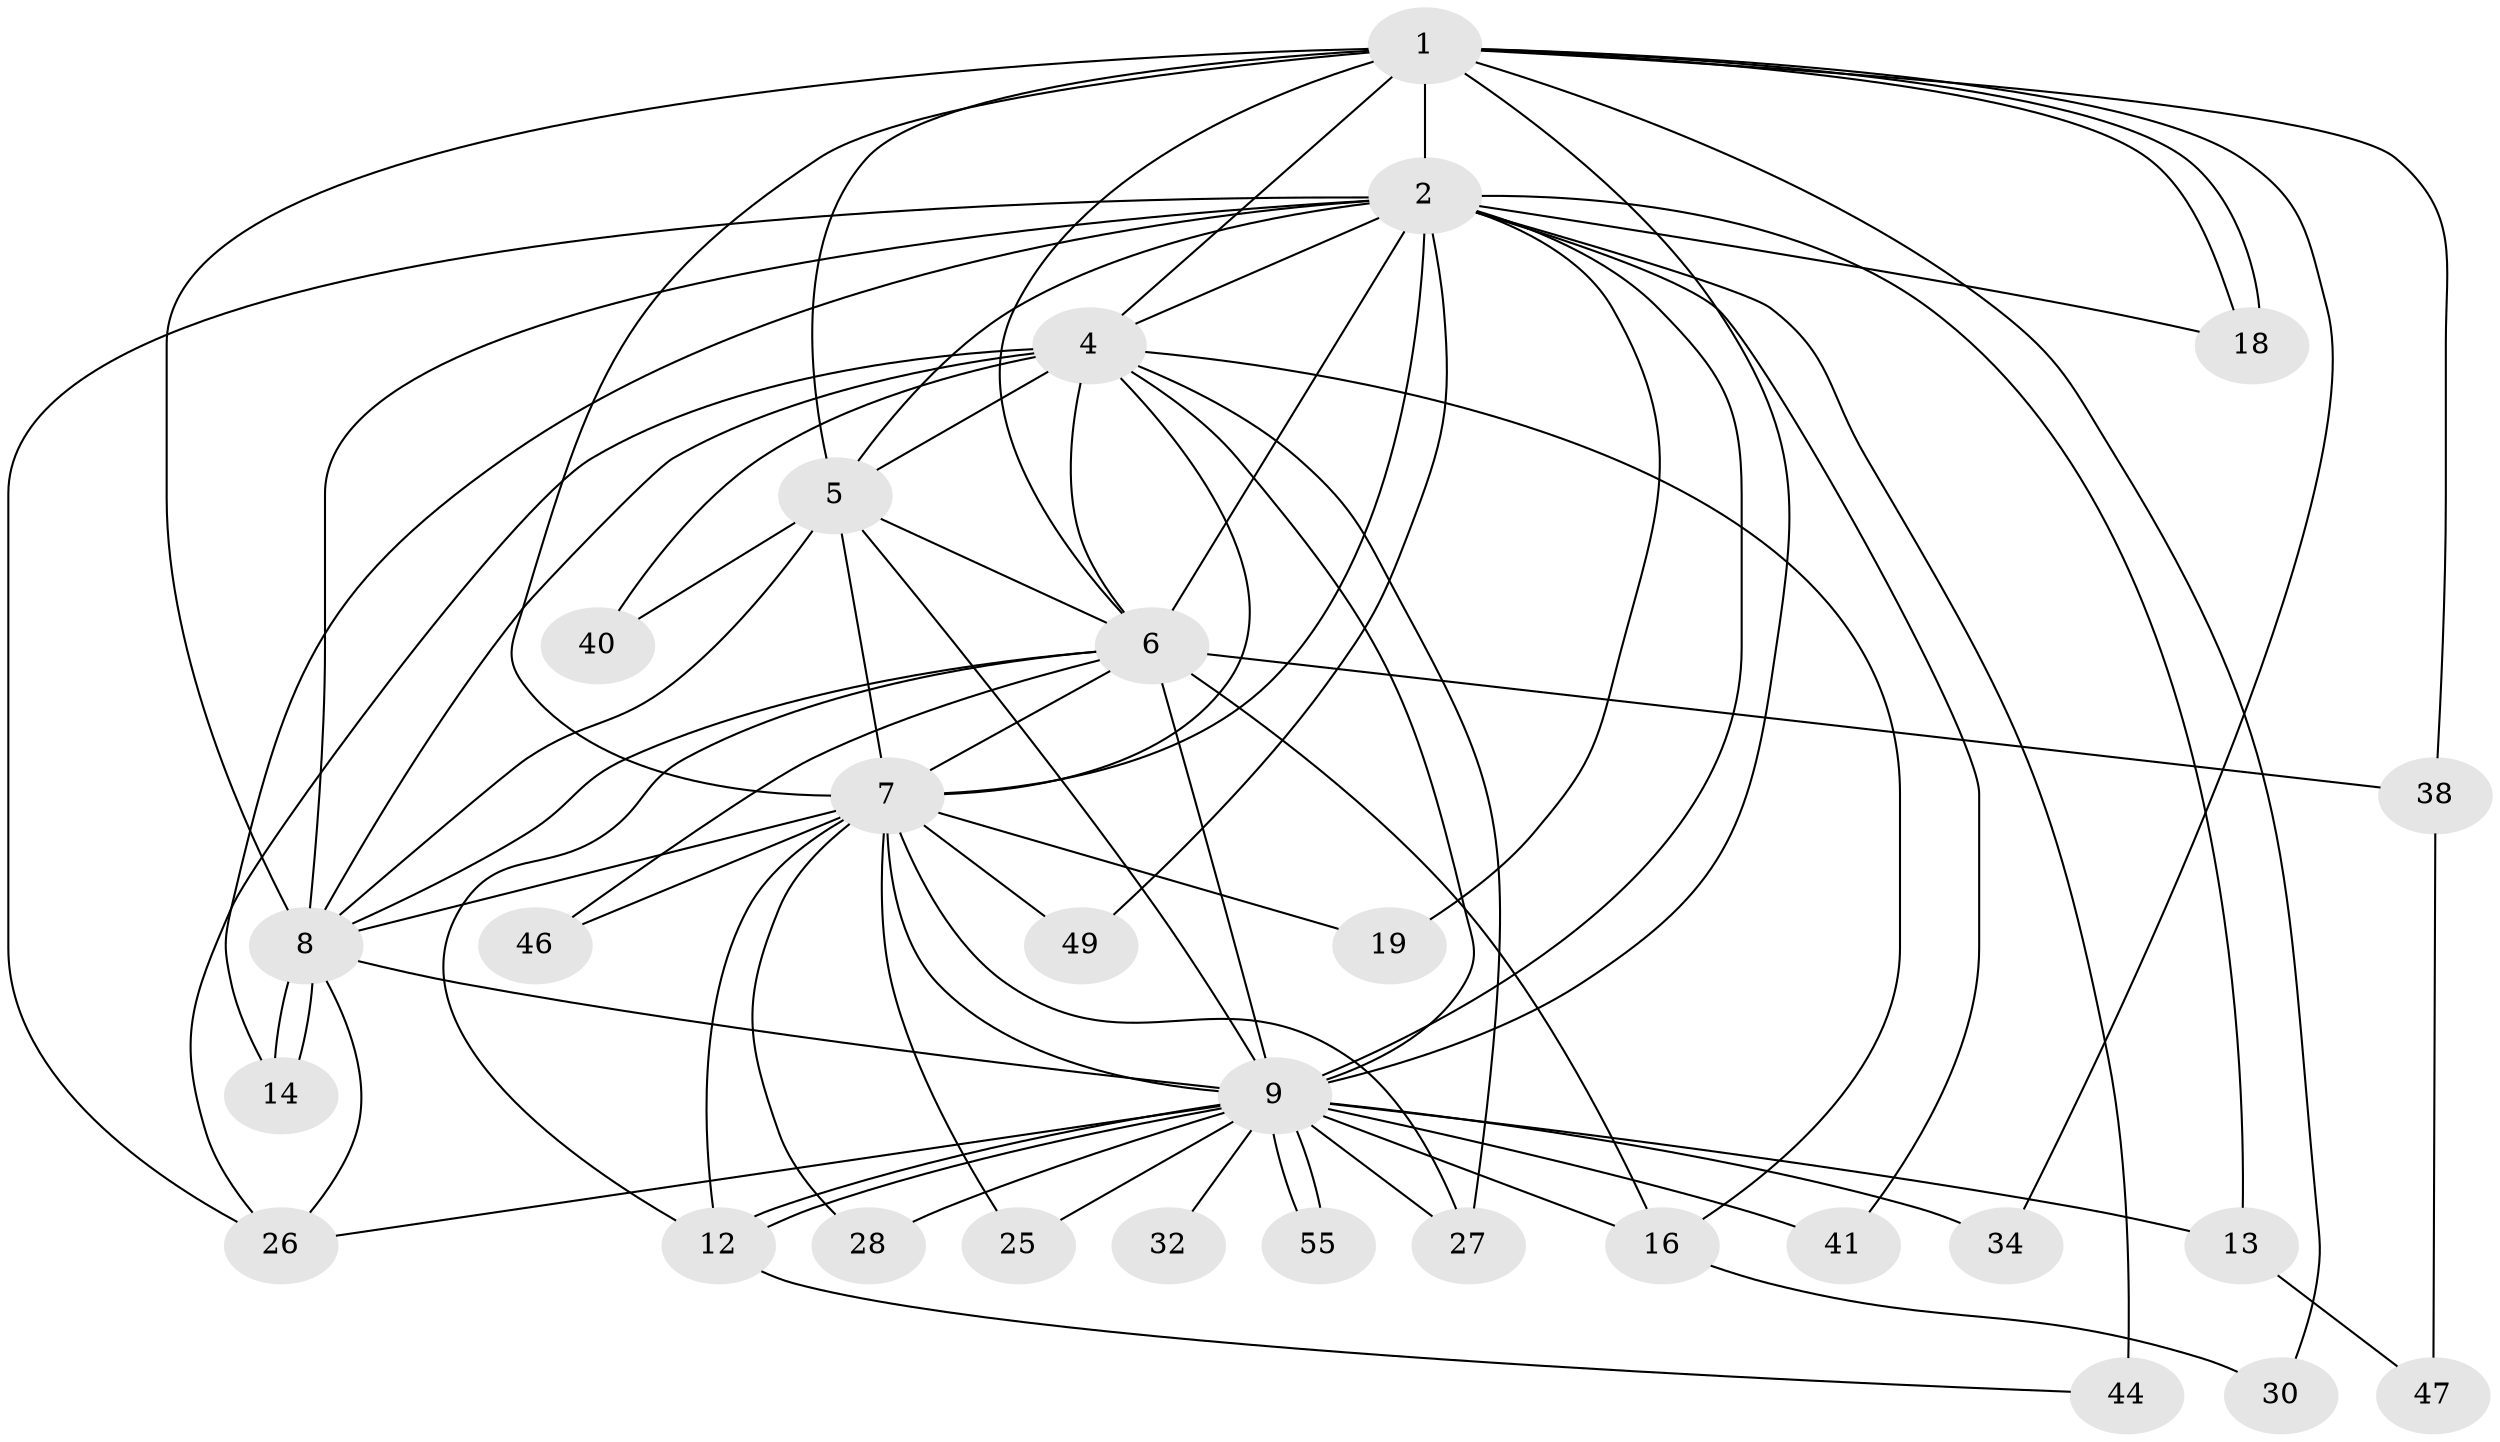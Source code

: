// original degree distribution, {16: 0.05084745762711865, 21: 0.03389830508474576, 13: 0.01694915254237288, 14: 0.01694915254237288, 11: 0.01694915254237288, 19: 0.01694915254237288, 17: 0.01694915254237288, 4: 0.06779661016949153, 5: 0.01694915254237288, 3: 0.22033898305084745, 2: 0.5254237288135594}
// Generated by graph-tools (version 1.1) at 2025/17/03/04/25 18:17:54]
// undirected, 29 vertices, 77 edges
graph export_dot {
graph [start="1"]
  node [color=gray90,style=filled];
  1 [super="+15"];
  2 [super="+56+57+51+21+37+24+31+3+36"];
  4 [super="+20"];
  5;
  6;
  7;
  8 [super="+53+23"];
  9 [super="+10+39+54"];
  12 [super="+29+33"];
  13;
  14 [super="+17"];
  16 [super="+48"];
  18 [super="+50"];
  19;
  25;
  26 [super="+43"];
  27;
  28;
  30;
  32;
  34;
  38;
  40;
  41;
  44 [super="+58"];
  46;
  47;
  49;
  55;
  1 -- 2 [weight=2];
  1 -- 4;
  1 -- 5;
  1 -- 6;
  1 -- 7 [weight=2];
  1 -- 8 [weight=2];
  1 -- 9 [weight=3];
  1 -- 18;
  1 -- 18;
  1 -- 30;
  1 -- 34;
  1 -- 38;
  2 -- 4 [weight=2];
  2 -- 5 [weight=2];
  2 -- 6 [weight=3];
  2 -- 7 [weight=3];
  2 -- 8 [weight=4];
  2 -- 9 [weight=6];
  2 -- 19;
  2 -- 44 [weight=2];
  2 -- 49 [weight=2];
  2 -- 26;
  2 -- 18;
  2 -- 41;
  2 -- 13;
  2 -- 14;
  4 -- 5 [weight=2];
  4 -- 6;
  4 -- 7;
  4 -- 8;
  4 -- 9 [weight=2];
  4 -- 26;
  4 -- 27;
  4 -- 40;
  4 -- 16;
  5 -- 6;
  5 -- 7;
  5 -- 8;
  5 -- 9 [weight=2];
  5 -- 40;
  6 -- 7;
  6 -- 8 [weight=2];
  6 -- 9 [weight=3];
  6 -- 16;
  6 -- 38;
  6 -- 46;
  6 -- 12;
  7 -- 8;
  7 -- 9 [weight=3];
  7 -- 19;
  7 -- 25;
  7 -- 27;
  7 -- 28;
  7 -- 46;
  7 -- 49;
  7 -- 12;
  8 -- 9 [weight=2];
  8 -- 14;
  8 -- 14;
  8 -- 26;
  9 -- 12;
  9 -- 12;
  9 -- 16 [weight=2];
  9 -- 25;
  9 -- 34;
  9 -- 41;
  9 -- 55;
  9 -- 55;
  9 -- 32 [weight=2];
  9 -- 13;
  9 -- 26;
  9 -- 27;
  9 -- 28;
  12 -- 44;
  13 -- 47;
  16 -- 30;
  38 -- 47;
}
